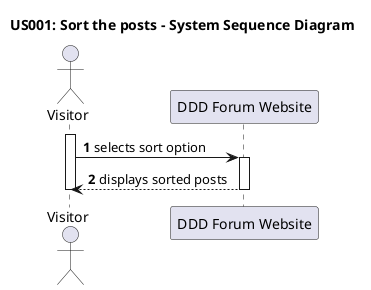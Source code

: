 @startuml us009-SSD

title US001: Sort the posts - System Sequence Diagram

autonumber

actor Visitor as "Visitor"
participant "DDD Forum Website" as System
skinparam actor {
BackgroundColor transparent
}
activate Visitor
  Visitor -> System: selects sort option

activate System
  System --> Visitor: displays sorted posts
deactivate System
  
deactivate Visitor

@enduml